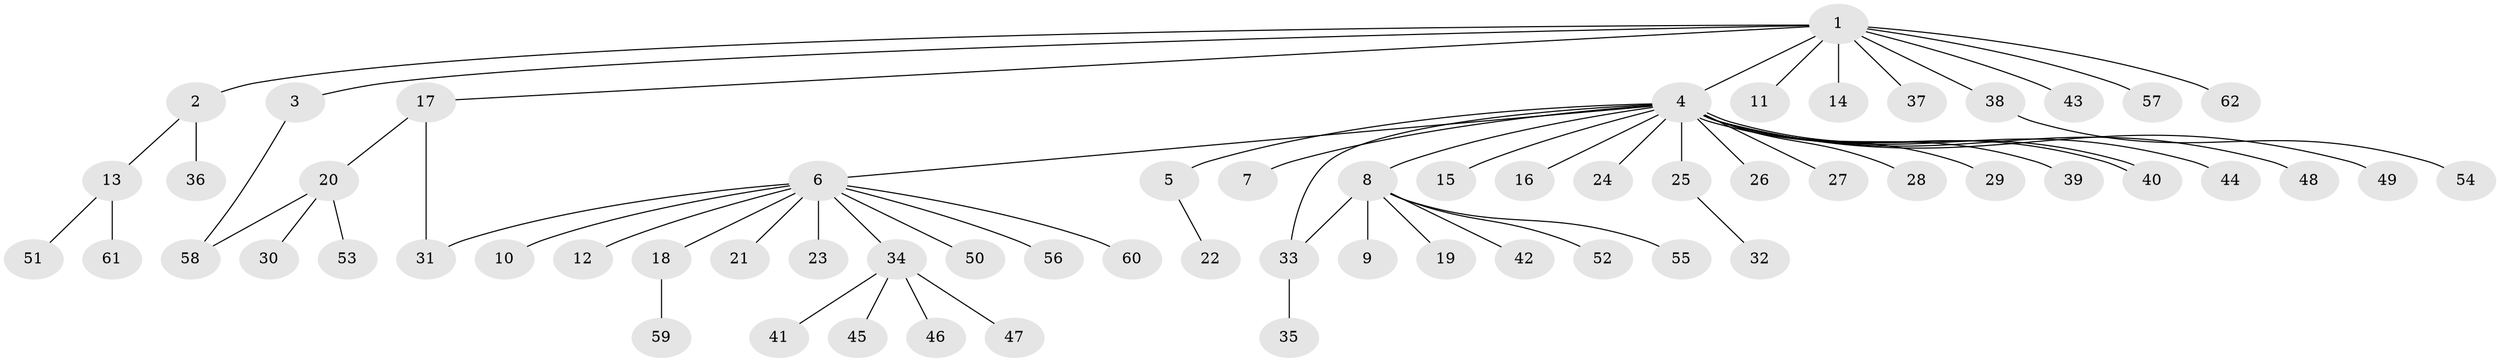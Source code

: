 // coarse degree distribution, {11: 0.04081632653061224, 2: 0.10204081632653061, 19: 0.02040816326530612, 1: 0.7551020408163265, 6: 0.02040816326530612, 3: 0.04081632653061224, 4: 0.02040816326530612}
// Generated by graph-tools (version 1.1) at 2025/41/03/06/25 10:41:50]
// undirected, 62 vertices, 65 edges
graph export_dot {
graph [start="1"]
  node [color=gray90,style=filled];
  1;
  2;
  3;
  4;
  5;
  6;
  7;
  8;
  9;
  10;
  11;
  12;
  13;
  14;
  15;
  16;
  17;
  18;
  19;
  20;
  21;
  22;
  23;
  24;
  25;
  26;
  27;
  28;
  29;
  30;
  31;
  32;
  33;
  34;
  35;
  36;
  37;
  38;
  39;
  40;
  41;
  42;
  43;
  44;
  45;
  46;
  47;
  48;
  49;
  50;
  51;
  52;
  53;
  54;
  55;
  56;
  57;
  58;
  59;
  60;
  61;
  62;
  1 -- 2;
  1 -- 3;
  1 -- 4;
  1 -- 11;
  1 -- 14;
  1 -- 17;
  1 -- 37;
  1 -- 38;
  1 -- 43;
  1 -- 57;
  1 -- 62;
  2 -- 13;
  2 -- 36;
  3 -- 58;
  4 -- 5;
  4 -- 6;
  4 -- 7;
  4 -- 8;
  4 -- 15;
  4 -- 16;
  4 -- 24;
  4 -- 25;
  4 -- 26;
  4 -- 27;
  4 -- 28;
  4 -- 29;
  4 -- 33;
  4 -- 39;
  4 -- 40;
  4 -- 40;
  4 -- 44;
  4 -- 48;
  4 -- 49;
  5 -- 22;
  6 -- 10;
  6 -- 12;
  6 -- 18;
  6 -- 21;
  6 -- 23;
  6 -- 31;
  6 -- 34;
  6 -- 50;
  6 -- 56;
  6 -- 60;
  8 -- 9;
  8 -- 19;
  8 -- 33;
  8 -- 42;
  8 -- 52;
  8 -- 55;
  13 -- 51;
  13 -- 61;
  17 -- 20;
  17 -- 31;
  18 -- 59;
  20 -- 30;
  20 -- 53;
  20 -- 58;
  25 -- 32;
  33 -- 35;
  34 -- 41;
  34 -- 45;
  34 -- 46;
  34 -- 47;
  38 -- 54;
}

